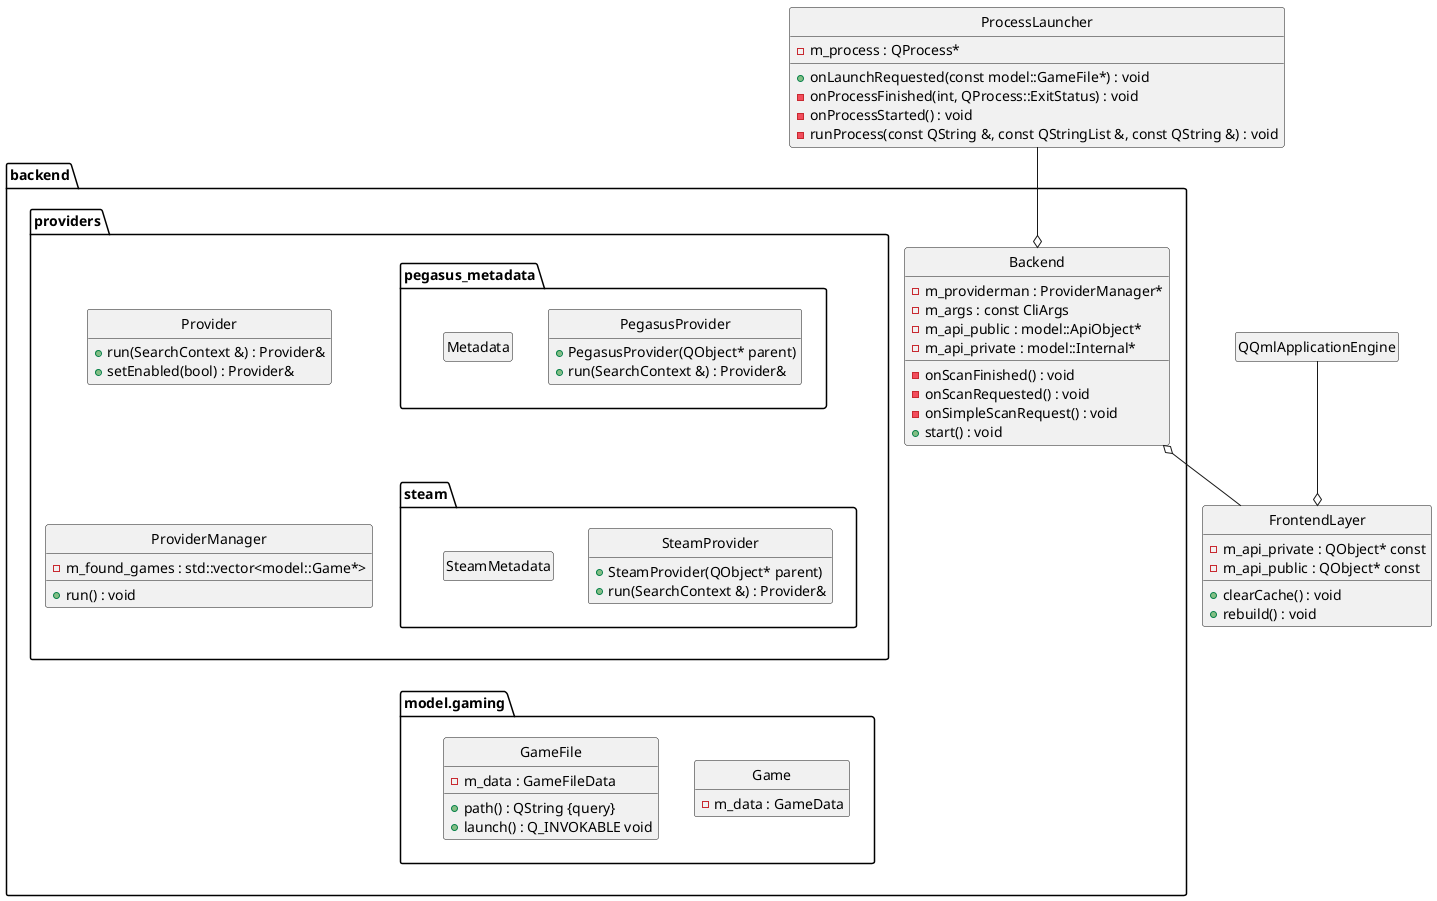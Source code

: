 @startuml

hide circle
hide empty method
hide empty member
allow_mixing

class FrontendLayer {
	-m_api_private : QObject* const
	-m_api_public : QObject* const
	+clearCache() : void
	+rebuild() : void
}

class QQmlApplicationEngine


class ProcessLauncher {
	-m_process : QProcess*
	+onLaunchRequested(const model::GameFile*) : void
	-onProcessFinished(int, QProcess::ExitStatus) : void
	-onProcessStarted() : void
	-runProcess(const QString &, const QStringList &, const QString &) : void
}


namespace backend {

	class Backend {
		-m_providerman : ProviderManager*
		-m_args : const CliArgs
		-m_api_public : model::ApiObject*
		-m_api_private : model::Internal*
		-onScanFinished() : void
		-onScanRequested() : void
		-onSimpleScanRequest() : void
		+start() : void
	}

	namespace providers{

	    class ProviderManager {
        	-m_found_games : std::vector<model::Game*>
        	+run() : void
        }

	    class pegasus_metadata.PegasusProvider {
            +PegasusProvider(QObject* parent)
            +run(SearchContext &) : Provider&
        }
        class pegasus_metadata.Metadata

        class steam.SteamProvider {
        	+SteamProvider(QObject* parent)
        	+run(SearchContext &) : Provider&
        }
        class steam.SteamMetadata

        class Provider {
        		+run(SearchContext &) : Provider&
        		+setEnabled(bool) : Provider&
        }
	}
	namespace "model.gaming" as modelGaming{
	    class Game{
	        -m_data : GameData
	    }
	    class GameFile {
        		-m_data : GameFileData
        		+path() : QString {query}
        		+launch() : Q_INVOKABLE void
        }
	}

}



'namespace frontend {
'    artifact "main.qml" as MainQml
'    artifact "MenuLayer.qml" as MenuLayer
'    artifact "theme.qml"  as theme
'}

pegasus_metadata -[hidden]- steam

steam -[hidden]- modelGaming

Provider -[hidden]- ProviderManager


backend.Backend o-- .FrontendLayer

backend.Backend o-up- .ProcessLauncher

QQmlApplicationEngine --o .FrontendLayer




@enduml
